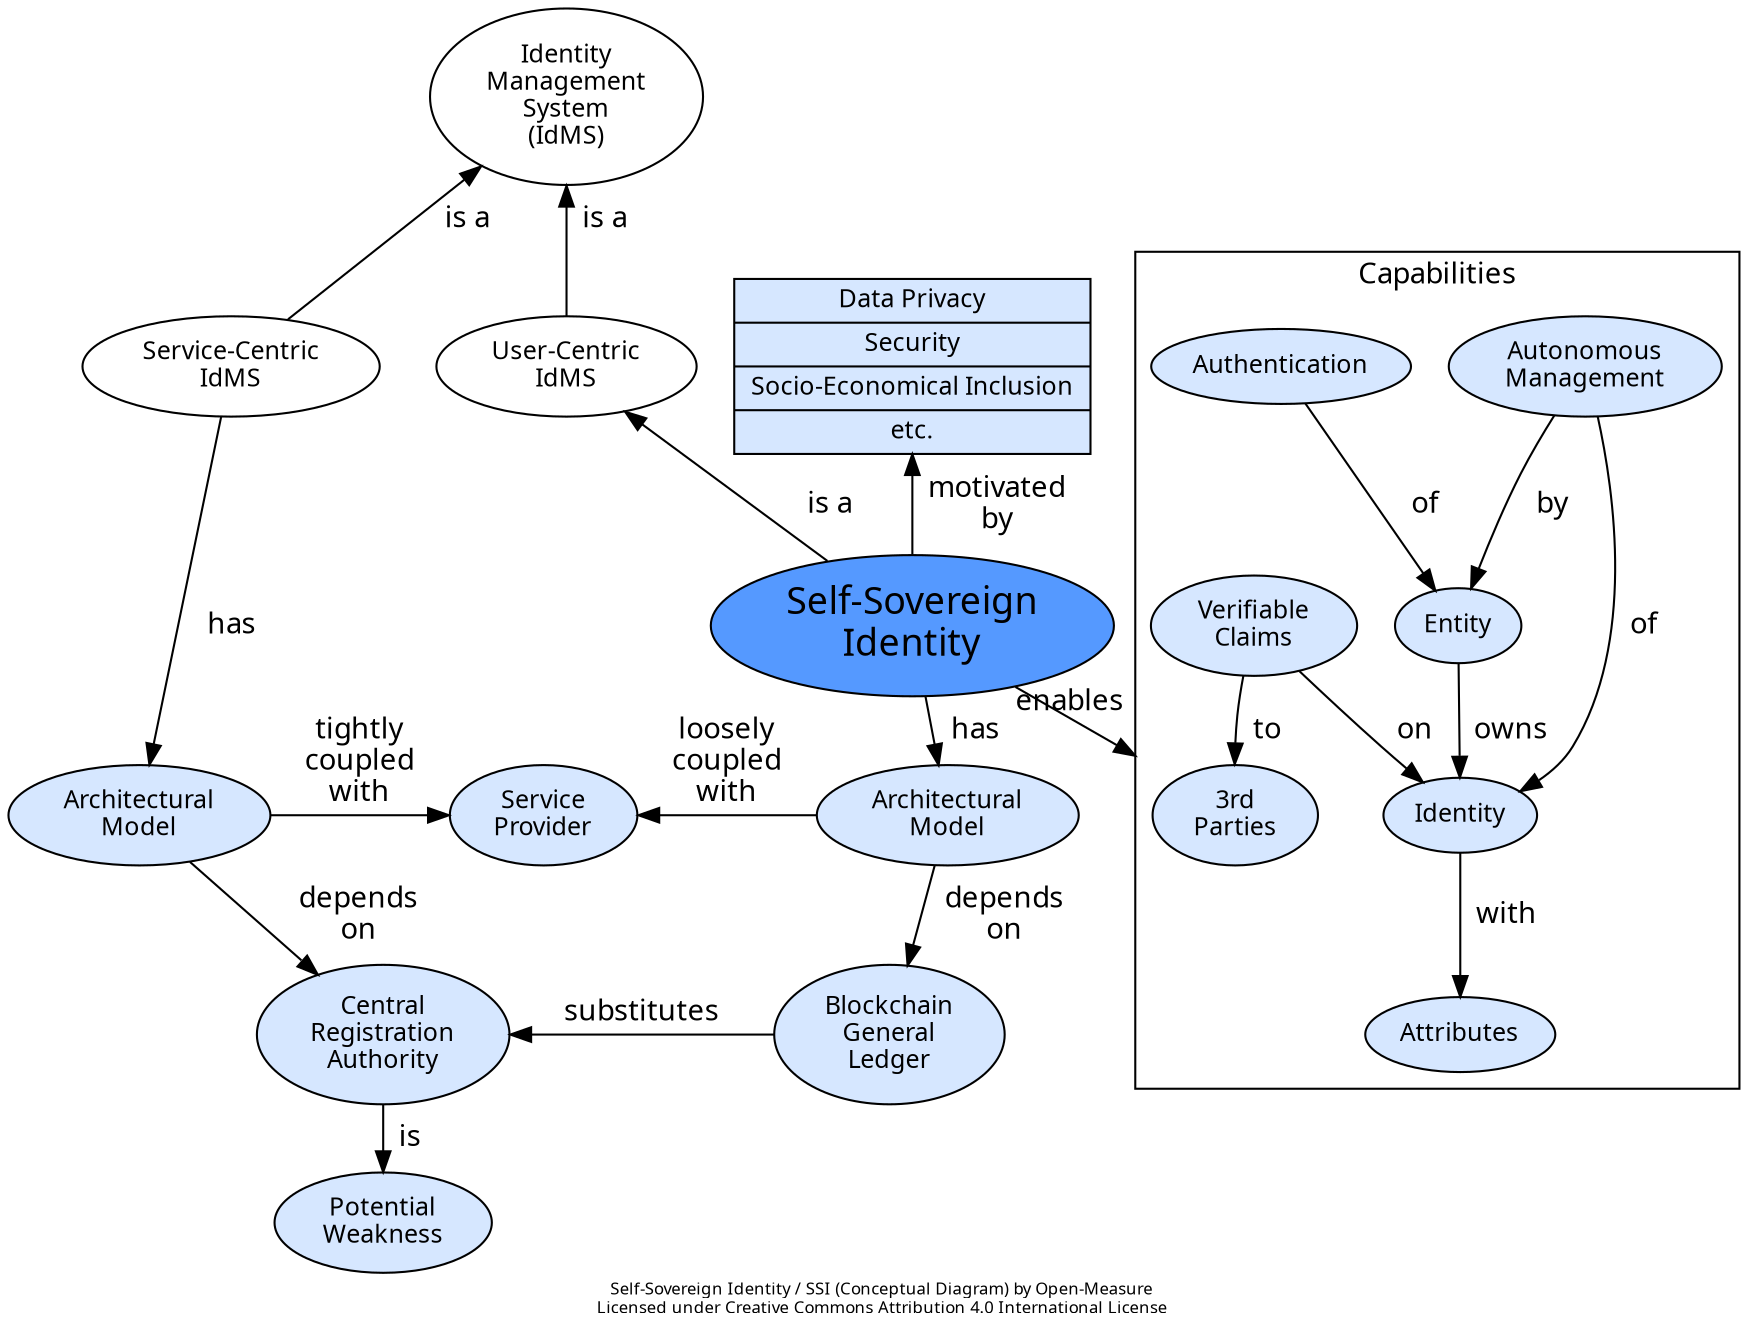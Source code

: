 digraph G {
	rankdir="TB";
	ranksep=0.25;
	splines="curve";
	newrank=true;
	packmode="clust";
	compound=true; # If true, allow edges between clusters.
	fontname="Calibri";
	label="Self-Sovereign Identity / SSI (Conceptual Diagram) by Open-Measure\nLicensed under Creative Commons Attribution 4.0 International License";
	fontsize=8;
	node[shape="ellipse", fontsize=12, fillcolor="#d6e7ff", style="filled", fontname="Calibri"];
	edge[fontname="Calibri", minlen="1"];

	# Parent Concept
	n_ims [label="Identity\nManagement\nSystem\n(IdMS)", fillcolor="#ffffff"];
	n_ims -> n_service_centric_ims [weight=10, label="  is a  ", dir="back"];
	n_ims -> n_user_centric_ims [weight=10, label="  is a  ", dir="back"];
	n_user_centric_ims [label="User-Centric\nIdMS", fillcolor="#ffffff"];
	n_service_centric_ims [label="Service-Centric\nIdMS", fillcolor="#ffffff"];
	n_user_centric_ims -> n_ssi [weight=10, label="  is a  ", dir="back"];
	n_service_centric_ims -> n_traditional_model [weight=10, label="  has  "];

	# Concept
	n_ssi [label="Self-Sovereign\nIdentity", fontsize=18, fillcolor="#5599ff", URL="https://open-measure.atlassian.net/wiki/spaces/DIC/pages/446955653"];

	# Distinctive Characteristics
	n_ssi -> n_ssi_model [weight=10, label="  has  "];
	n_ssi_model [label="Architectural\nModel"]
	n_ssi_model -> n_blockchain [weight=10, label="  depends  \n  on  "];
	n_traditional_model [label="Architectural\nModel"]
	n_traditional_model -> n_central_authority [weight=10, label="  depends  \n  on  "];

	n_service_provider [label="Service\nProvider"]
	n_service_provider -> n_ssi_model  [weight=10, label="  loosely  \n  coupled  \n  with  ", dir="back"];
	n_traditional_model -> n_service_provider [weight=10, label="  tightly  \n  coupled  \n  with  "];

	n_blockchain [label="Blockchain\nGeneral\nLedger"]
	n_central_authority [label="Central\nRegistration\nAuthority"]
	n_central_authority -> n_blockchain [weight=10, label="  substitutes  ", dir="back"];
	n_central_authority -> n_weakness [weight=10, label="  is  "];
	n_weakness [label="Potential\nWeakness"]

	n_motivations -> n_ssi [label="  motivated  \n  by  ", dir="back"];
	n_motivations [label="{Data Privacy|Security|Socio-Economical Inclusion|etc.}", shape="record"]

	n_ssi -> n_third_parties [taillabel="enables", lhead=cluster_ssi_capabilities];
	subgraph cluster_ssi_capabilities {
		color=black;
		nodesep=0.1;
		fontsize=14;
		label = "Capabilities";
		n_autonomy [label="Autonomous\nManagement"];
		n_autonomy -> n_identity [weight=10, label="  of  "];
		n_authentication [label="Authentication"];
		n_autonomy -> n_entity [weight=10, label="  by  "];
		n_authentication -> n_entity [weight=10, label="  of  "];
		n_entity [label="Entity"];
		n_identity [label="Identity"];
		n_identity -> n_attributes [weight=10, label="  with  "];
		n_attributes [label="Attributes"];
		n_entity -> n_identity [weight=10, label="  owns  "];
		n_verifiable_claims [label="Verifiable\nClaims"];
		n_verifiable_claims -> n_identity [weight=10, label="  on  "];
		n_third_parties [label="3rd\nParties"];
		n_verifiable_claims -> n_third_parties [weight=10, label="  to  "];
	}

	# Invisible Links
	#n_motivations -> n_ssi_model [style=invis];
	n_ims -> n_motivations [style=invis];
	#n_ims -> n_role [style=invis];

	# Levels
	{ rank=same; n_user_centric_ims; n_service_centric_ims; }
	{ rank=same; n_ssi_model; n_service_provider; n_traditional_model; }
	{ rank=same; n_blockchain; n_central_authority; }
	#{ rank=same; n_motivations; n_ssi; }

	# Snippets
	# n_person [label="Person"]
	# n_subject -> n_requirements [style=invis];
	# n_populations [label="{Minor|Adul under Legal Guardianship|Person granting Power of Attorney|etc.}", shape="record"]
	# subgraph cluster_strong {
	#		color=black;
	#		label = "";
	# n_strong_tranquility_property -> n_weak_tranquility_property [minlen=3, labelloc=b, xlabel="  has more  \n  constraints  \n  than  ", ltail=cluster_strong, lhead=cluster_weak];
}
